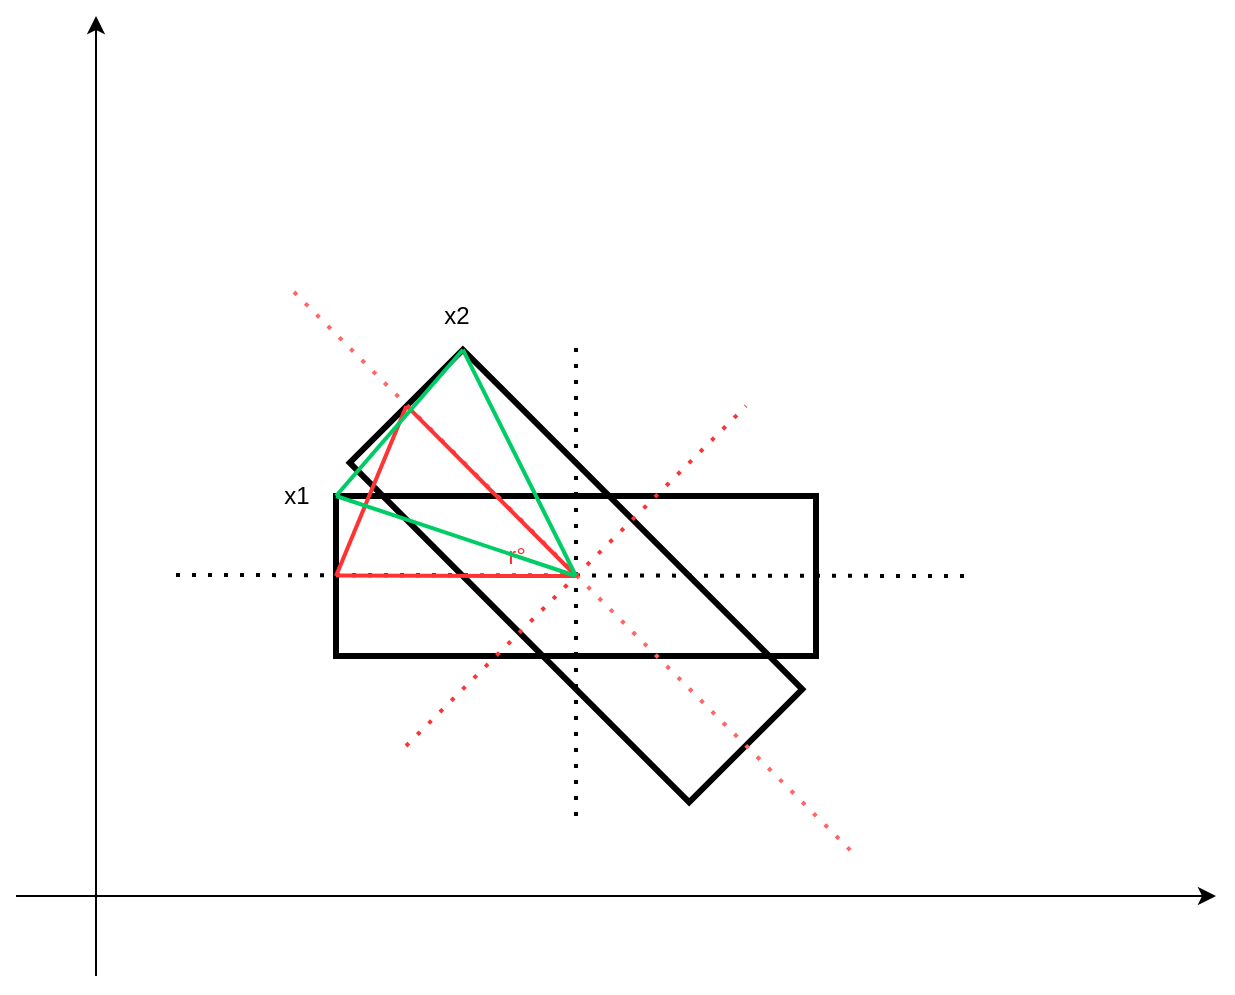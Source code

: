 <mxfile version="18.0.3" type="github">
  <diagram id="zwh3qw1FQX5kJViCthl1" name="第 1 页">
    <mxGraphModel dx="742" dy="495" grid="1" gridSize="10" guides="1" tooltips="1" connect="1" arrows="1" fold="1" page="1" pageScale="1" pageWidth="827" pageHeight="1169" math="0" shadow="0">
      <root>
        <mxCell id="0" />
        <mxCell id="1" parent="0" />
        <mxCell id="qcC7Ru4h3FQqWyemKTz--5" value="" style="endArrow=classic;html=1;rounded=0;" parent="1" edge="1">
          <mxGeometry width="50" height="50" relative="1" as="geometry">
            <mxPoint x="120" y="600" as="sourcePoint" />
            <mxPoint x="720" y="600" as="targetPoint" />
          </mxGeometry>
        </mxCell>
        <mxCell id="qcC7Ru4h3FQqWyemKTz--6" value="" style="endArrow=classic;html=1;rounded=0;" parent="1" edge="1">
          <mxGeometry width="50" height="50" relative="1" as="geometry">
            <mxPoint x="160" y="640" as="sourcePoint" />
            <mxPoint x="160" y="160" as="targetPoint" />
          </mxGeometry>
        </mxCell>
        <mxCell id="qcC7Ru4h3FQqWyemKTz--9" value="" style="rounded=0;whiteSpace=wrap;html=1;strokeWidth=3;fillColor=none;" parent="1" vertex="1">
          <mxGeometry x="280" y="400" width="240" height="80" as="geometry" />
        </mxCell>
        <mxCell id="qcC7Ru4h3FQqWyemKTz--12" value="" style="endArrow=none;dashed=1;html=1;dashPattern=1 3;strokeWidth=2;rounded=0;" parent="1" edge="1">
          <mxGeometry width="50" height="50" relative="1" as="geometry">
            <mxPoint x="200" y="439.5" as="sourcePoint" />
            <mxPoint x="600" y="440" as="targetPoint" />
          </mxGeometry>
        </mxCell>
        <mxCell id="qcC7Ru4h3FQqWyemKTz--13" value="" style="endArrow=none;dashed=1;html=1;dashPattern=1 3;strokeWidth=2;rounded=0;" parent="1" edge="1">
          <mxGeometry width="50" height="50" relative="1" as="geometry">
            <mxPoint x="400" y="560" as="sourcePoint" />
            <mxPoint x="400" y="320" as="targetPoint" />
          </mxGeometry>
        </mxCell>
        <mxCell id="qcC7Ru4h3FQqWyemKTz--29" value="" style="group;rotation=90;" parent="1" vertex="1" connectable="0">
          <mxGeometry x="200" y="320" width="400" height="240" as="geometry" />
        </mxCell>
        <mxCell id="qcC7Ru4h3FQqWyemKTz--26" value="" style="rounded=0;whiteSpace=wrap;html=1;strokeWidth=3;fillColor=none;direction=west;rotation=45;" parent="qcC7Ru4h3FQqWyemKTz--29" vertex="1">
          <mxGeometry x="80" y="80" width="240" height="80" as="geometry" />
        </mxCell>
        <mxCell id="qcC7Ru4h3FQqWyemKTz--27" value="" style="endArrow=none;dashed=1;html=1;dashPattern=1 3;strokeWidth=2;rounded=0;strokeColor=#FF6666;" parent="qcC7Ru4h3FQqWyemKTz--29" edge="1">
          <mxGeometry width="50" height="50" relative="1" as="geometry">
            <mxPoint x="59" y="-22" as="sourcePoint" />
            <mxPoint x="341" y="261" as="targetPoint" />
          </mxGeometry>
        </mxCell>
        <mxCell id="qcC7Ru4h3FQqWyemKTz--28" value="" style="endArrow=none;dashed=1;html=1;dashPattern=1 3;strokeWidth=2;rounded=0;strokeColor=#FF3333;" parent="qcC7Ru4h3FQqWyemKTz--29" edge="1">
          <mxGeometry width="50" height="50" relative="1" as="geometry">
            <mxPoint x="115" y="205" as="sourcePoint" />
            <mxPoint x="285" y="35" as="targetPoint" />
          </mxGeometry>
        </mxCell>
        <mxCell id="_qcrwI-QYqcX5n7XYBwF-2" value="" style="endArrow=none;html=1;rounded=0;strokeColor=#FF3333;strokeWidth=2;" edge="1" parent="qcC7Ru4h3FQqWyemKTz--29">
          <mxGeometry width="50" height="50" relative="1" as="geometry">
            <mxPoint x="80" y="119.78" as="sourcePoint" />
            <mxPoint x="200" y="120" as="targetPoint" />
          </mxGeometry>
        </mxCell>
        <mxCell id="_qcrwI-QYqcX5n7XYBwF-1" value="" style="endArrow=none;html=1;rounded=0;strokeWidth=2;strokeColor=#FF3333;exitX=1;exitY=0.504;exitDx=0;exitDy=0;exitPerimeter=0;" edge="1" parent="qcC7Ru4h3FQqWyemKTz--29" source="qcC7Ru4h3FQqWyemKTz--26">
          <mxGeometry width="50" height="50" relative="1" as="geometry">
            <mxPoint x="110" y="40" as="sourcePoint" />
            <mxPoint x="200" y="120" as="targetPoint" />
          </mxGeometry>
        </mxCell>
        <mxCell id="_qcrwI-QYqcX5n7XYBwF-3" value="" style="endArrow=none;html=1;rounded=0;strokeWidth=2;strokeColor=#FF3333;entryX=1;entryY=0.5;entryDx=0;entryDy=0;" edge="1" parent="qcC7Ru4h3FQqWyemKTz--29" target="qcC7Ru4h3FQqWyemKTz--26">
          <mxGeometry width="50" height="50" relative="1" as="geometry">
            <mxPoint x="80" y="120" as="sourcePoint" />
            <mxPoint x="130" y="70" as="targetPoint" />
          </mxGeometry>
        </mxCell>
        <mxCell id="_qcrwI-QYqcX5n7XYBwF-4" value="" style="endArrow=none;html=1;rounded=0;strokeColor=#00CC66;strokeWidth=2;entryX=1;entryY=1;entryDx=0;entryDy=0;" edge="1" parent="qcC7Ru4h3FQqWyemKTz--29" target="qcC7Ru4h3FQqWyemKTz--26">
          <mxGeometry width="50" height="50" relative="1" as="geometry">
            <mxPoint x="80" y="80" as="sourcePoint" />
            <mxPoint x="130" y="30" as="targetPoint" />
          </mxGeometry>
        </mxCell>
        <mxCell id="_qcrwI-QYqcX5n7XYBwF-5" value="" style="endArrow=none;html=1;rounded=0;strokeColor=#00CC66;strokeWidth=2;entryX=1;entryY=1;entryDx=0;entryDy=0;" edge="1" parent="qcC7Ru4h3FQqWyemKTz--29" target="qcC7Ru4h3FQqWyemKTz--26">
          <mxGeometry width="50" height="50" relative="1" as="geometry">
            <mxPoint x="200" y="120" as="sourcePoint" />
            <mxPoint x="190" y="10" as="targetPoint" />
          </mxGeometry>
        </mxCell>
        <mxCell id="_qcrwI-QYqcX5n7XYBwF-9" value="r°" style="text;html=1;align=center;verticalAlign=middle;resizable=0;points=[];autosize=1;strokeColor=none;fillColor=none;fontColor=#FF3333;opacity=0;" vertex="1" parent="qcC7Ru4h3FQqWyemKTz--29">
          <mxGeometry x="160" y="100" width="20" height="20" as="geometry" />
        </mxCell>
        <mxCell id="qcC7Ru4h3FQqWyemKTz--35" value="x1" style="text;html=1;align=center;verticalAlign=middle;resizable=0;points=[];autosize=1;strokeColor=none;fillColor=none;" parent="1" vertex="1">
          <mxGeometry x="245" y="390" width="30" height="20" as="geometry" />
        </mxCell>
        <mxCell id="qcC7Ru4h3FQqWyemKTz--36" value="x2" style="text;html=1;align=center;verticalAlign=middle;resizable=0;points=[];autosize=1;strokeColor=none;fillColor=none;" parent="1" vertex="1">
          <mxGeometry x="325" y="300" width="30" height="20" as="geometry" />
        </mxCell>
        <mxCell id="_qcrwI-QYqcX5n7XYBwF-6" value="" style="endArrow=none;html=1;rounded=0;strokeColor=#00CC66;strokeWidth=2;" edge="1" parent="1">
          <mxGeometry width="50" height="50" relative="1" as="geometry">
            <mxPoint x="280" y="400" as="sourcePoint" />
            <mxPoint x="400" y="440" as="targetPoint" />
          </mxGeometry>
        </mxCell>
      </root>
    </mxGraphModel>
  </diagram>
</mxfile>
